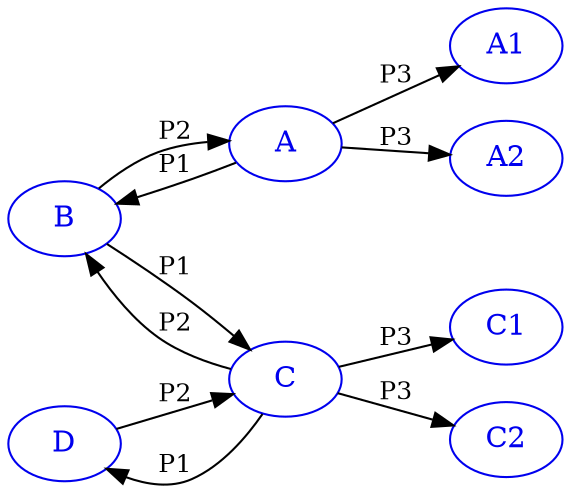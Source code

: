 digraph G {
    rankdir = LR;
    color = "blue2";
    node [color = "blue2", fontcolor = "blue2"];
    edge [fontsize = 12];
    A -> B [label = "P1"];
    B -> A [label = "P2"];
    A -> A1 [label = "P3"];
    A -> A2 [label = "P3"];
    B -> C [label = "P1"];
    C -> B [label = "P2"];
    C -> D [label = "P1"];
    D -> C [label = "P2"];
    C -> C1 [label = "P3"];
    C -> C2 [label = "P3"];
    
    {rank = min; B; D;}
    {rank = same; A; C;}
    {rank = max; A1; A2;}
    {rank = max; C1; C2;}
}

